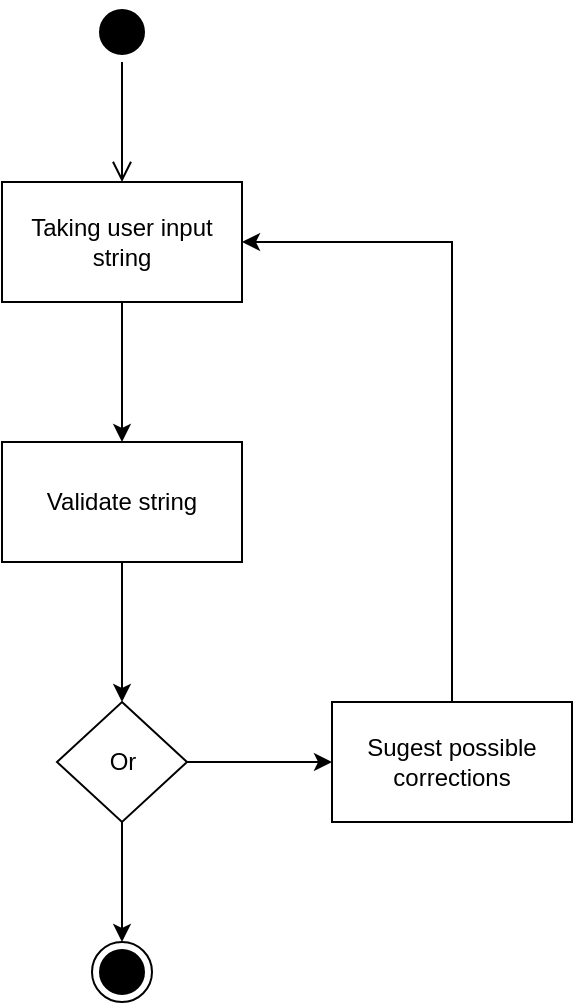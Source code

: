 <mxfile version="12.6.6" type="device"><diagram id="Auah-79pA2oji1AD_LIi" name="Page-1"><mxGraphModel dx="460" dy="743" grid="1" gridSize="10" guides="1" tooltips="1" connect="1" arrows="1" fold="1" page="1" pageScale="1" pageWidth="827" pageHeight="1169" math="0" shadow="0"><root><mxCell id="0"/><mxCell id="1" parent="0"/><mxCell id="G7GYzGsNrLjptyAJFhJw-5" value="" style="ellipse;html=1;shape=startState;fillColor=#000000;strokeColor=#000000;" vertex="1" parent="1"><mxGeometry x="90" y="20" width="30" height="30" as="geometry"/></mxCell><mxCell id="G7GYzGsNrLjptyAJFhJw-6" value="" style="edgeStyle=orthogonalEdgeStyle;html=1;verticalAlign=bottom;endArrow=open;endSize=8;strokeColor=#000000;" edge="1" source="G7GYzGsNrLjptyAJFhJw-5" parent="1" target="G7GYzGsNrLjptyAJFhJw-10"><mxGeometry relative="1" as="geometry"><mxPoint x="105" y="130" as="targetPoint"/></mxGeometry></mxCell><mxCell id="G7GYzGsNrLjptyAJFhJw-8" value="" style="ellipse;html=1;shape=endState;fillColor=#000000;strokeColor=#000000;" vertex="1" parent="1"><mxGeometry x="90" y="490" width="30" height="30" as="geometry"/></mxCell><mxCell id="G7GYzGsNrLjptyAJFhJw-12" value="" style="edgeStyle=orthogonalEdgeStyle;rounded=0;orthogonalLoop=1;jettySize=auto;html=1;strokeColor=#000000;" edge="1" parent="1" source="G7GYzGsNrLjptyAJFhJw-10" target="G7GYzGsNrLjptyAJFhJw-11"><mxGeometry relative="1" as="geometry"/></mxCell><mxCell id="G7GYzGsNrLjptyAJFhJw-10" value="Taking user input string" style="rounded=0;whiteSpace=wrap;html=1;strokeColor=#000000;fillColor=#FFFFFF;" vertex="1" parent="1"><mxGeometry x="45" y="110" width="120" height="60" as="geometry"/></mxCell><mxCell id="G7GYzGsNrLjptyAJFhJw-18" style="edgeStyle=orthogonalEdgeStyle;rounded=0;orthogonalLoop=1;jettySize=auto;html=1;strokeColor=#000000;" edge="1" parent="1" source="G7GYzGsNrLjptyAJFhJw-11" target="G7GYzGsNrLjptyAJFhJw-17"><mxGeometry relative="1" as="geometry"/></mxCell><mxCell id="G7GYzGsNrLjptyAJFhJw-11" value="Validate string" style="rounded=0;whiteSpace=wrap;html=1;strokeColor=#000000;fillColor=#FFFFFF;" vertex="1" parent="1"><mxGeometry x="45" y="240" width="120" height="60" as="geometry"/></mxCell><mxCell id="G7GYzGsNrLjptyAJFhJw-19" style="edgeStyle=orthogonalEdgeStyle;rounded=0;orthogonalLoop=1;jettySize=auto;html=1;strokeColor=#000000;" edge="1" parent="1" source="G7GYzGsNrLjptyAJFhJw-17" target="G7GYzGsNrLjptyAJFhJw-8"><mxGeometry relative="1" as="geometry"/></mxCell><mxCell id="G7GYzGsNrLjptyAJFhJw-23" style="edgeStyle=orthogonalEdgeStyle;rounded=0;orthogonalLoop=1;jettySize=auto;html=1;strokeColor=#000000;" edge="1" parent="1" source="G7GYzGsNrLjptyAJFhJw-17" target="G7GYzGsNrLjptyAJFhJw-22"><mxGeometry relative="1" as="geometry"/></mxCell><mxCell id="G7GYzGsNrLjptyAJFhJw-17" value="Or" style="rhombus;whiteSpace=wrap;html=1;strokeColor=#000000;fillColor=#FFFFFF;" vertex="1" parent="1"><mxGeometry x="72.5" y="370" width="65" height="60" as="geometry"/></mxCell><mxCell id="G7GYzGsNrLjptyAJFhJw-24" style="edgeStyle=orthogonalEdgeStyle;rounded=0;orthogonalLoop=1;jettySize=auto;html=1;strokeColor=#000000;" edge="1" parent="1" source="G7GYzGsNrLjptyAJFhJw-22" target="G7GYzGsNrLjptyAJFhJw-10"><mxGeometry relative="1" as="geometry"><Array as="points"><mxPoint x="270" y="140"/></Array></mxGeometry></mxCell><mxCell id="G7GYzGsNrLjptyAJFhJw-22" value="Sugest possible corrections" style="rounded=0;whiteSpace=wrap;html=1;strokeColor=#000000;fillColor=#FFFFFF;" vertex="1" parent="1"><mxGeometry x="210" y="370" width="120" height="60" as="geometry"/></mxCell></root></mxGraphModel></diagram></mxfile>